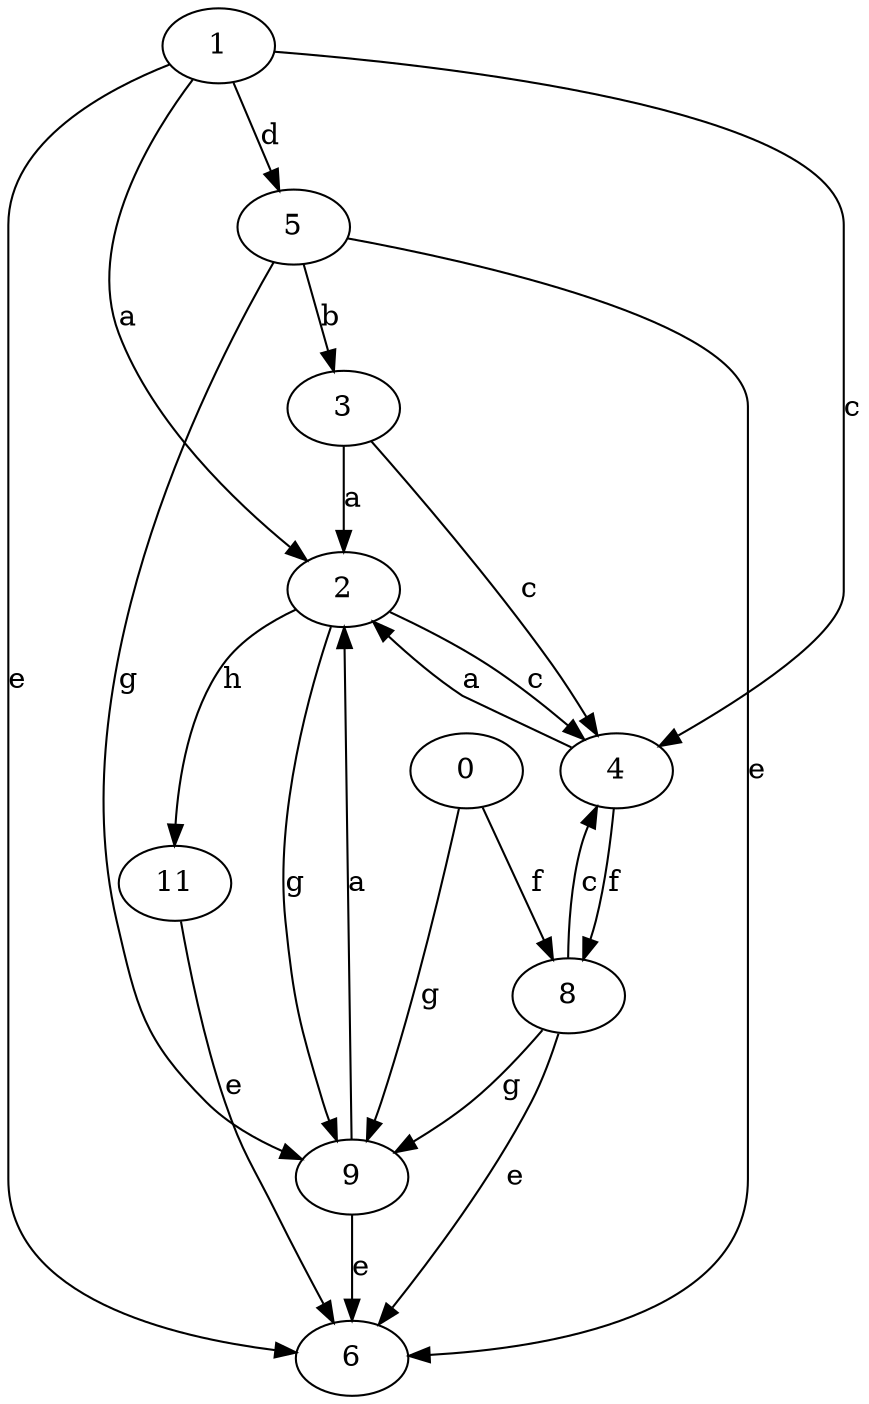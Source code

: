 strict digraph  {
1;
2;
3;
0;
4;
5;
6;
8;
9;
11;
1 -> 2  [label=a];
1 -> 4  [label=c];
1 -> 5  [label=d];
1 -> 6  [label=e];
2 -> 4  [label=c];
2 -> 9  [label=g];
2 -> 11  [label=h];
3 -> 2  [label=a];
3 -> 4  [label=c];
0 -> 8  [label=f];
0 -> 9  [label=g];
4 -> 2  [label=a];
4 -> 8  [label=f];
5 -> 3  [label=b];
5 -> 6  [label=e];
5 -> 9  [label=g];
8 -> 4  [label=c];
8 -> 6  [label=e];
8 -> 9  [label=g];
9 -> 2  [label=a];
9 -> 6  [label=e];
11 -> 6  [label=e];
}

